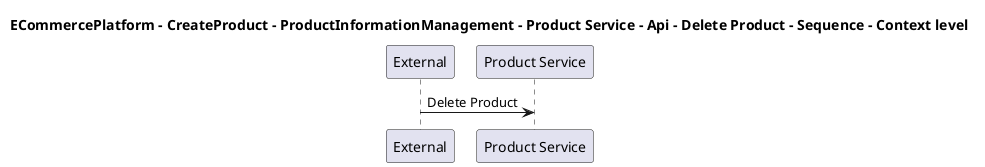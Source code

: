 @startuml

title ECommercePlatform - CreateProduct - ProductInformationManagement - Product Service - Api - Delete Product - Sequence - Context level

participant "External" as C4InterFlow.SoftwareSystems.ExternalSystem
participant "Product Service" as ECommercePlatform.CreateProduct.ProductInformationManagement.SoftwareSystems.ProductService

C4InterFlow.SoftwareSystems.ExternalSystem -> ECommercePlatform.CreateProduct.ProductInformationManagement.SoftwareSystems.ProductService : Delete Product


@enduml
